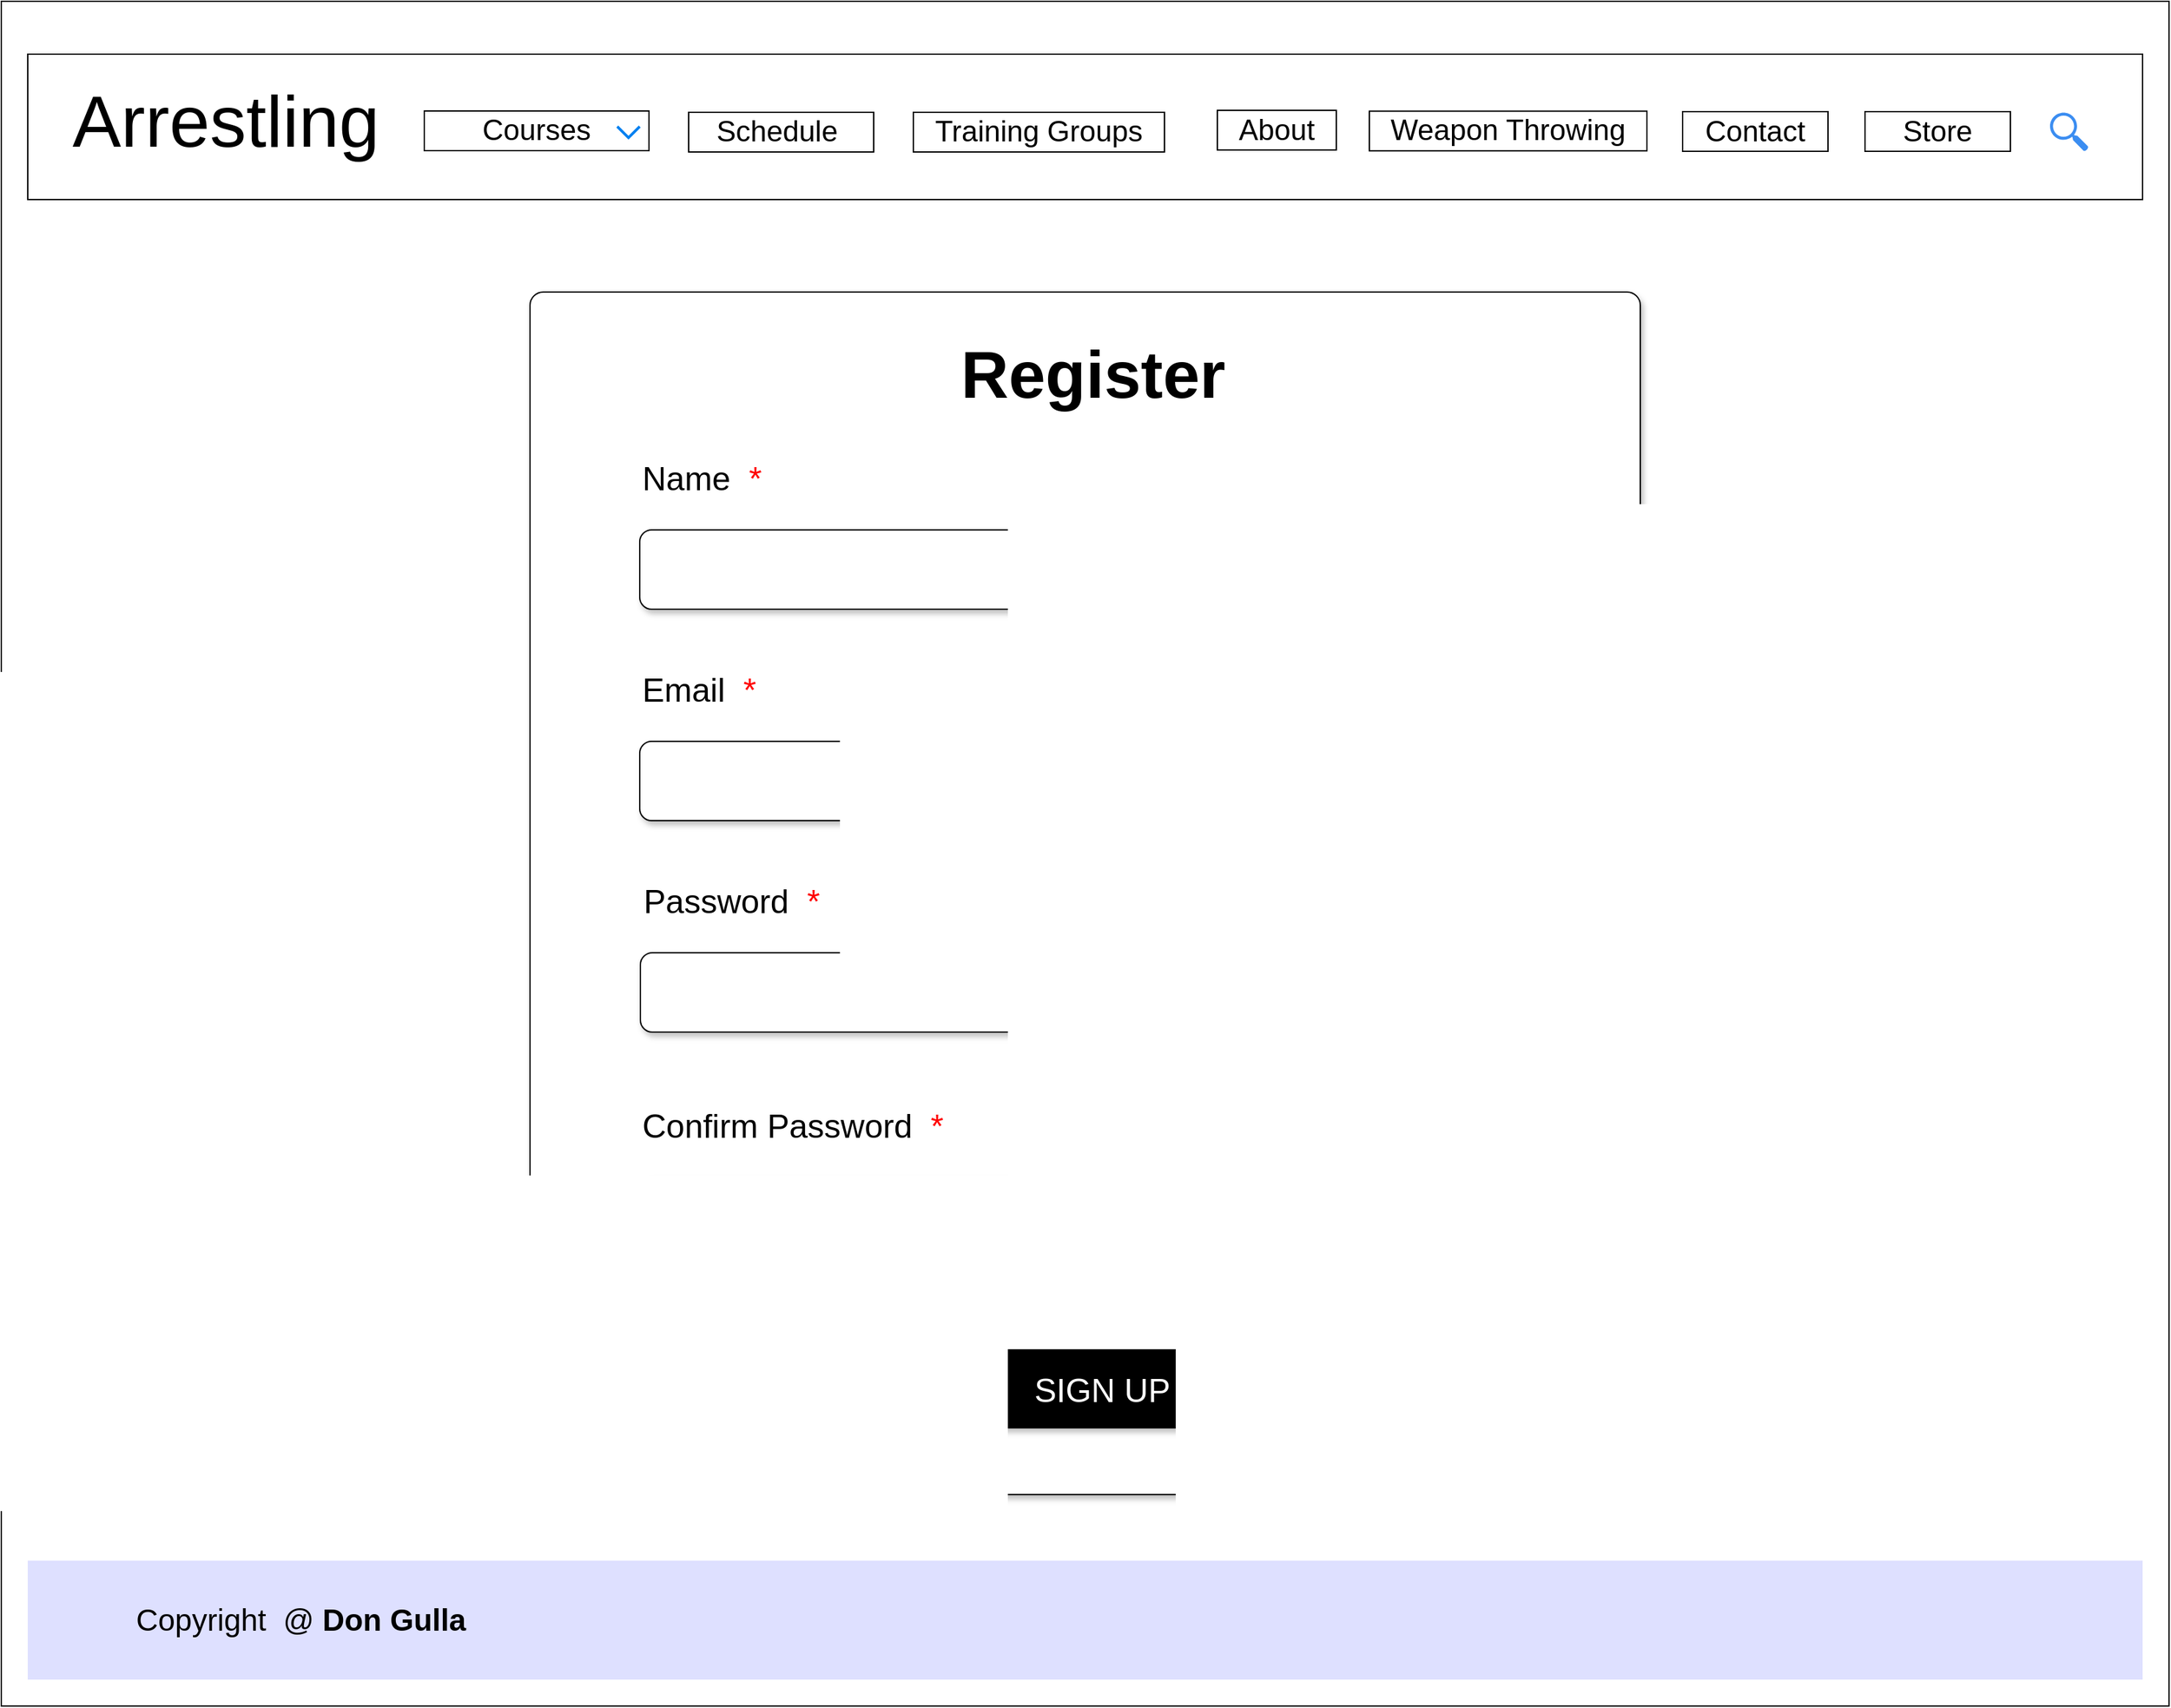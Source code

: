 <mxfile version="13.6.2" type="device"><diagram id="IiWeY3MnMao_7X0u-7va" name="Page-1"><mxGraphModel dx="2525" dy="2570" grid="1" gridSize="10" guides="1" tooltips="1" connect="1" arrows="1" fold="1" page="1" pageScale="1" pageWidth="850" pageHeight="1100" math="0" shadow="0"><root><mxCell id="0"/><mxCell id="1" parent="0"/><mxCell id="_kDw8TFcWH0puDvX8JmQ-2" value="" style="whiteSpace=wrap;html=1;" parent="1" vertex="1"><mxGeometry x="44" y="-90" width="1640" height="1290" as="geometry"/></mxCell><mxCell id="_kDw8TFcWH0puDvX8JmQ-4" value="" style="rounded=0;whiteSpace=wrap;html=1;strokeColor=#000000;fillColor=none;" parent="1" vertex="1"><mxGeometry x="64" y="-50" width="1600" height="110" as="geometry"/></mxCell><mxCell id="_kDw8TFcWH0puDvX8JmQ-5" value="&lt;font style=&quot;font-size: 55px&quot;&gt;Arrestling&lt;/font&gt;" style="text;html=1;strokeColor=none;fillColor=none;align=center;verticalAlign=middle;whiteSpace=wrap;rounded=0;" parent="1" vertex="1"><mxGeometry x="194" y="-10.25" width="40" height="20" as="geometry"/></mxCell><mxCell id="_kDw8TFcWH0puDvX8JmQ-13" value="&lt;font style=&quot;font-size: 22px&quot;&gt;Courses&lt;/font&gt;" style="rounded=0;whiteSpace=wrap;html=1;strokeColor=#000000;fillColor=#ffffff;fontSize=14;align=center;" parent="1" vertex="1"><mxGeometry x="364" y="-7" width="170" height="30" as="geometry"/></mxCell><mxCell id="_kDw8TFcWH0puDvX8JmQ-14" value="" style="html=1;verticalLabelPosition=bottom;labelBackgroundColor=#ffffff;verticalAlign=top;shadow=0;dashed=0;strokeWidth=2;shape=mxgraph.ios7.misc.down;strokeColor=#0080f0;fillColor=#ffffff;fontSize=14;" parent="1" vertex="1"><mxGeometry x="510" y="4.75" width="17" height="8.5" as="geometry"/></mxCell><mxCell id="_kDw8TFcWH0puDvX8JmQ-15" value="&lt;span style=&quot;font-size: 22px&quot;&gt;Schedule&amp;nbsp;&lt;/span&gt;" style="rounded=0;whiteSpace=wrap;html=1;strokeColor=#000000;fillColor=#ffffff;fontSize=14;align=center;" parent="1" vertex="1"><mxGeometry x="564" y="-6" width="140" height="30" as="geometry"/></mxCell><mxCell id="_kDw8TFcWH0puDvX8JmQ-16" value="&lt;span style=&quot;font-size: 22px&quot;&gt;Training Groups&lt;/span&gt;" style="rounded=0;whiteSpace=wrap;html=1;strokeColor=#000000;fillColor=#ffffff;fontSize=14;align=center;" parent="1" vertex="1"><mxGeometry x="734" y="-6" width="190" height="30" as="geometry"/></mxCell><mxCell id="_kDw8TFcWH0puDvX8JmQ-59" value="&lt;blockquote style=&quot;margin: 0 0 0 40px ; border: none ; padding: 0px&quot;&gt;&lt;blockquote style=&quot;margin: 0 0 0 40px ; border: none ; padding: 0px&quot;&gt;&lt;font style=&quot;font-size: 23px&quot;&gt;Copyright&amp;nbsp; @ &lt;b&gt;Don Gulla&lt;/b&gt;&lt;/font&gt;&lt;/blockquote&gt;&lt;/blockquote&gt;" style="rounded=0;whiteSpace=wrap;html=1;fillColor=#DEE0FF;strokeColor=none;align=left;" parent="1" vertex="1"><mxGeometry x="64" y="1090" width="1600" height="90" as="geometry"/></mxCell><mxCell id="_kDw8TFcWH0puDvX8JmQ-91" value="&lt;span style=&quot;font-size: 22px&quot;&gt;Store&lt;/span&gt;" style="rounded=0;whiteSpace=wrap;html=1;strokeColor=#000000;fontSize=14;align=center;fillColor=none;" parent="1" vertex="1"><mxGeometry x="1454" y="-6.5" width="110" height="30" as="geometry"/></mxCell><mxCell id="_kDw8TFcWH0puDvX8JmQ-92" value="" style="html=1;aspect=fixed;strokeColor=none;shadow=0;align=center;verticalAlign=top;fillColor=#3B8DF1;shape=mxgraph.gcp2.search;fontSize=14;" parent="1" vertex="1"><mxGeometry x="1594" y="-5.79" width="29" height="29.29" as="geometry"/></mxCell><mxCell id="_kDw8TFcWH0puDvX8JmQ-93" value="&lt;span style=&quot;font-size: 22px&quot;&gt;Contact&lt;/span&gt;" style="rounded=0;whiteSpace=wrap;html=1;strokeColor=#000000;fillColor=#ffffff;fontSize=14;align=center;" parent="1" vertex="1"><mxGeometry x="1316" y="-6.5" width="110" height="30" as="geometry"/></mxCell><mxCell id="_kDw8TFcWH0puDvX8JmQ-94" value="&lt;span style=&quot;font-size: 22px&quot;&gt;Weapon Throwing&lt;/span&gt;" style="rounded=0;whiteSpace=wrap;html=1;strokeColor=#000000;fillColor=#ffffff;fontSize=14;align=center;" parent="1" vertex="1"><mxGeometry x="1079" y="-6.85" width="210" height="30" as="geometry"/></mxCell><mxCell id="_kDw8TFcWH0puDvX8JmQ-95" value="&lt;span style=&quot;font-size: 22px&quot;&gt;About&lt;/span&gt;" style="rounded=0;whiteSpace=wrap;html=1;strokeColor=#000000;fillColor=#ffffff;fontSize=14;align=center;" parent="1" vertex="1"><mxGeometry x="964" y="-7.5" width="90" height="30" as="geometry"/></mxCell><mxCell id="_kDw8TFcWH0puDvX8JmQ-96" value="" style="rounded=1;whiteSpace=wrap;html=1;fillColor=#FFFFFF;fontSize=14;shadow=1;sketch=0;glass=0;absoluteArcSize=1;noLabel=0;portConstraintRotation=0;snapToPoint=0;fixDash=0;autosize=0;container=0;dropTarget=0;metaEdit=0;backgroundOutline=0;" parent="1" vertex="1"><mxGeometry x="444" y="130" width="840" height="910" as="geometry"/></mxCell><mxCell id="_kDw8TFcWH0puDvX8JmQ-97" value="&lt;b&gt;&lt;font style=&quot;font-size: 50px&quot;&gt;Register&amp;nbsp;&lt;/font&gt;&lt;/b&gt;" style="text;html=1;strokeColor=none;fillColor=none;align=center;verticalAlign=middle;whiteSpace=wrap;rounded=0;shadow=1;glass=0;sketch=0;fontSize=14;" parent="1" vertex="1"><mxGeometry x="692" y="152" width="370" height="80" as="geometry"/></mxCell><mxCell id="_kDw8TFcWH0puDvX8JmQ-98" value="" style="rounded=1;whiteSpace=wrap;html=1;shadow=1;glass=0;sketch=0;strokeColor=#000000;fillColor=#FFFFFF;fontSize=14;" parent="1" vertex="1"><mxGeometry x="527" y="310" width="683" height="60" as="geometry"/></mxCell><mxCell id="_kDw8TFcWH0puDvX8JmQ-99" value="&lt;font style=&quot;font-size: 25px&quot;&gt;Name&amp;nbsp;&amp;nbsp;&lt;font color=&quot;#ff0000&quot;&gt;*&lt;/font&gt;&lt;/font&gt;" style="text;html=1;strokeColor=none;fillColor=none;align=left;verticalAlign=middle;whiteSpace=wrap;rounded=0;shadow=1;glass=0;sketch=0;fontSize=14;" parent="1" vertex="1"><mxGeometry x="527" y="250" width="110" height="40" as="geometry"/></mxCell><mxCell id="_kDw8TFcWH0puDvX8JmQ-100" value="" style="rounded=1;whiteSpace=wrap;html=1;shadow=1;glass=0;sketch=0;strokeColor=#000000;fillColor=#FFFFFF;fontSize=14;" parent="1" vertex="1"><mxGeometry x="527" y="470" width="683" height="60" as="geometry"/></mxCell><mxCell id="_kDw8TFcWH0puDvX8JmQ-101" value="&lt;font style=&quot;font-size: 25px&quot;&gt;Email&amp;nbsp; &lt;font color=&quot;#ff0000&quot;&gt;*&lt;/font&gt;&lt;/font&gt;" style="text;html=1;strokeColor=none;fillColor=none;align=left;verticalAlign=middle;whiteSpace=wrap;rounded=0;shadow=1;glass=0;sketch=0;fontSize=14;" parent="1" vertex="1"><mxGeometry x="527" y="410" width="110" height="40" as="geometry"/></mxCell><mxCell id="_kDw8TFcWH0puDvX8JmQ-102" value="" style="rounded=1;whiteSpace=wrap;html=1;shadow=1;glass=0;sketch=0;strokeColor=#000000;fillColor=#FFFFFF;fontSize=14;" parent="1" vertex="1"><mxGeometry x="527.5" y="630" width="683" height="60" as="geometry"/></mxCell><mxCell id="_kDw8TFcWH0puDvX8JmQ-103" value="&lt;font style=&quot;font-size: 25px&quot;&gt;Password&amp;nbsp; &lt;font color=&quot;#ff0000&quot;&gt;*&lt;/font&gt;&lt;/font&gt;" style="text;html=1;strokeColor=none;fillColor=none;align=left;verticalAlign=middle;whiteSpace=wrap;rounded=0;shadow=1;glass=0;sketch=0;fontSize=14;" parent="1" vertex="1"><mxGeometry x="527.5" y="570" width="172.5" height="40" as="geometry"/></mxCell><mxCell id="_kDw8TFcWH0puDvX8JmQ-104" value="" style="rounded=1;whiteSpace=wrap;html=1;shadow=1;glass=0;sketch=0;strokeColor=#000000;fillColor=#FFFFFF;fontSize=14;" parent="1" vertex="1"><mxGeometry x="527" y="800" width="683" height="60" as="geometry"/></mxCell><mxCell id="_kDw8TFcWH0puDvX8JmQ-105" value="&lt;font style=&quot;font-size: 25px&quot;&gt;Confirm Password&amp;nbsp; &lt;font color=&quot;#ff0000&quot;&gt;*&lt;/font&gt;&lt;/font&gt;" style="text;html=1;strokeColor=none;fillColor=none;align=left;verticalAlign=middle;whiteSpace=wrap;rounded=0;shadow=1;glass=0;sketch=0;fontSize=14;" parent="1" vertex="1"><mxGeometry x="527" y="740" width="273" height="40" as="geometry"/></mxCell><mxCell id="_kDw8TFcWH0puDvX8JmQ-107" value="&lt;font color=&quot;#ffffff&quot; style=&quot;font-size: 25px&quot;&gt;SIGN UP&lt;/font&gt;" style="rounded=1;whiteSpace=wrap;html=1;shadow=1;glass=0;sketch=0;fontSize=14;strokeColor=none;fillColor=#000000;" parent="1" vertex="1"><mxGeometry x="734" y="930" width="286" height="60" as="geometry"/></mxCell></root></mxGraphModel></diagram></mxfile>